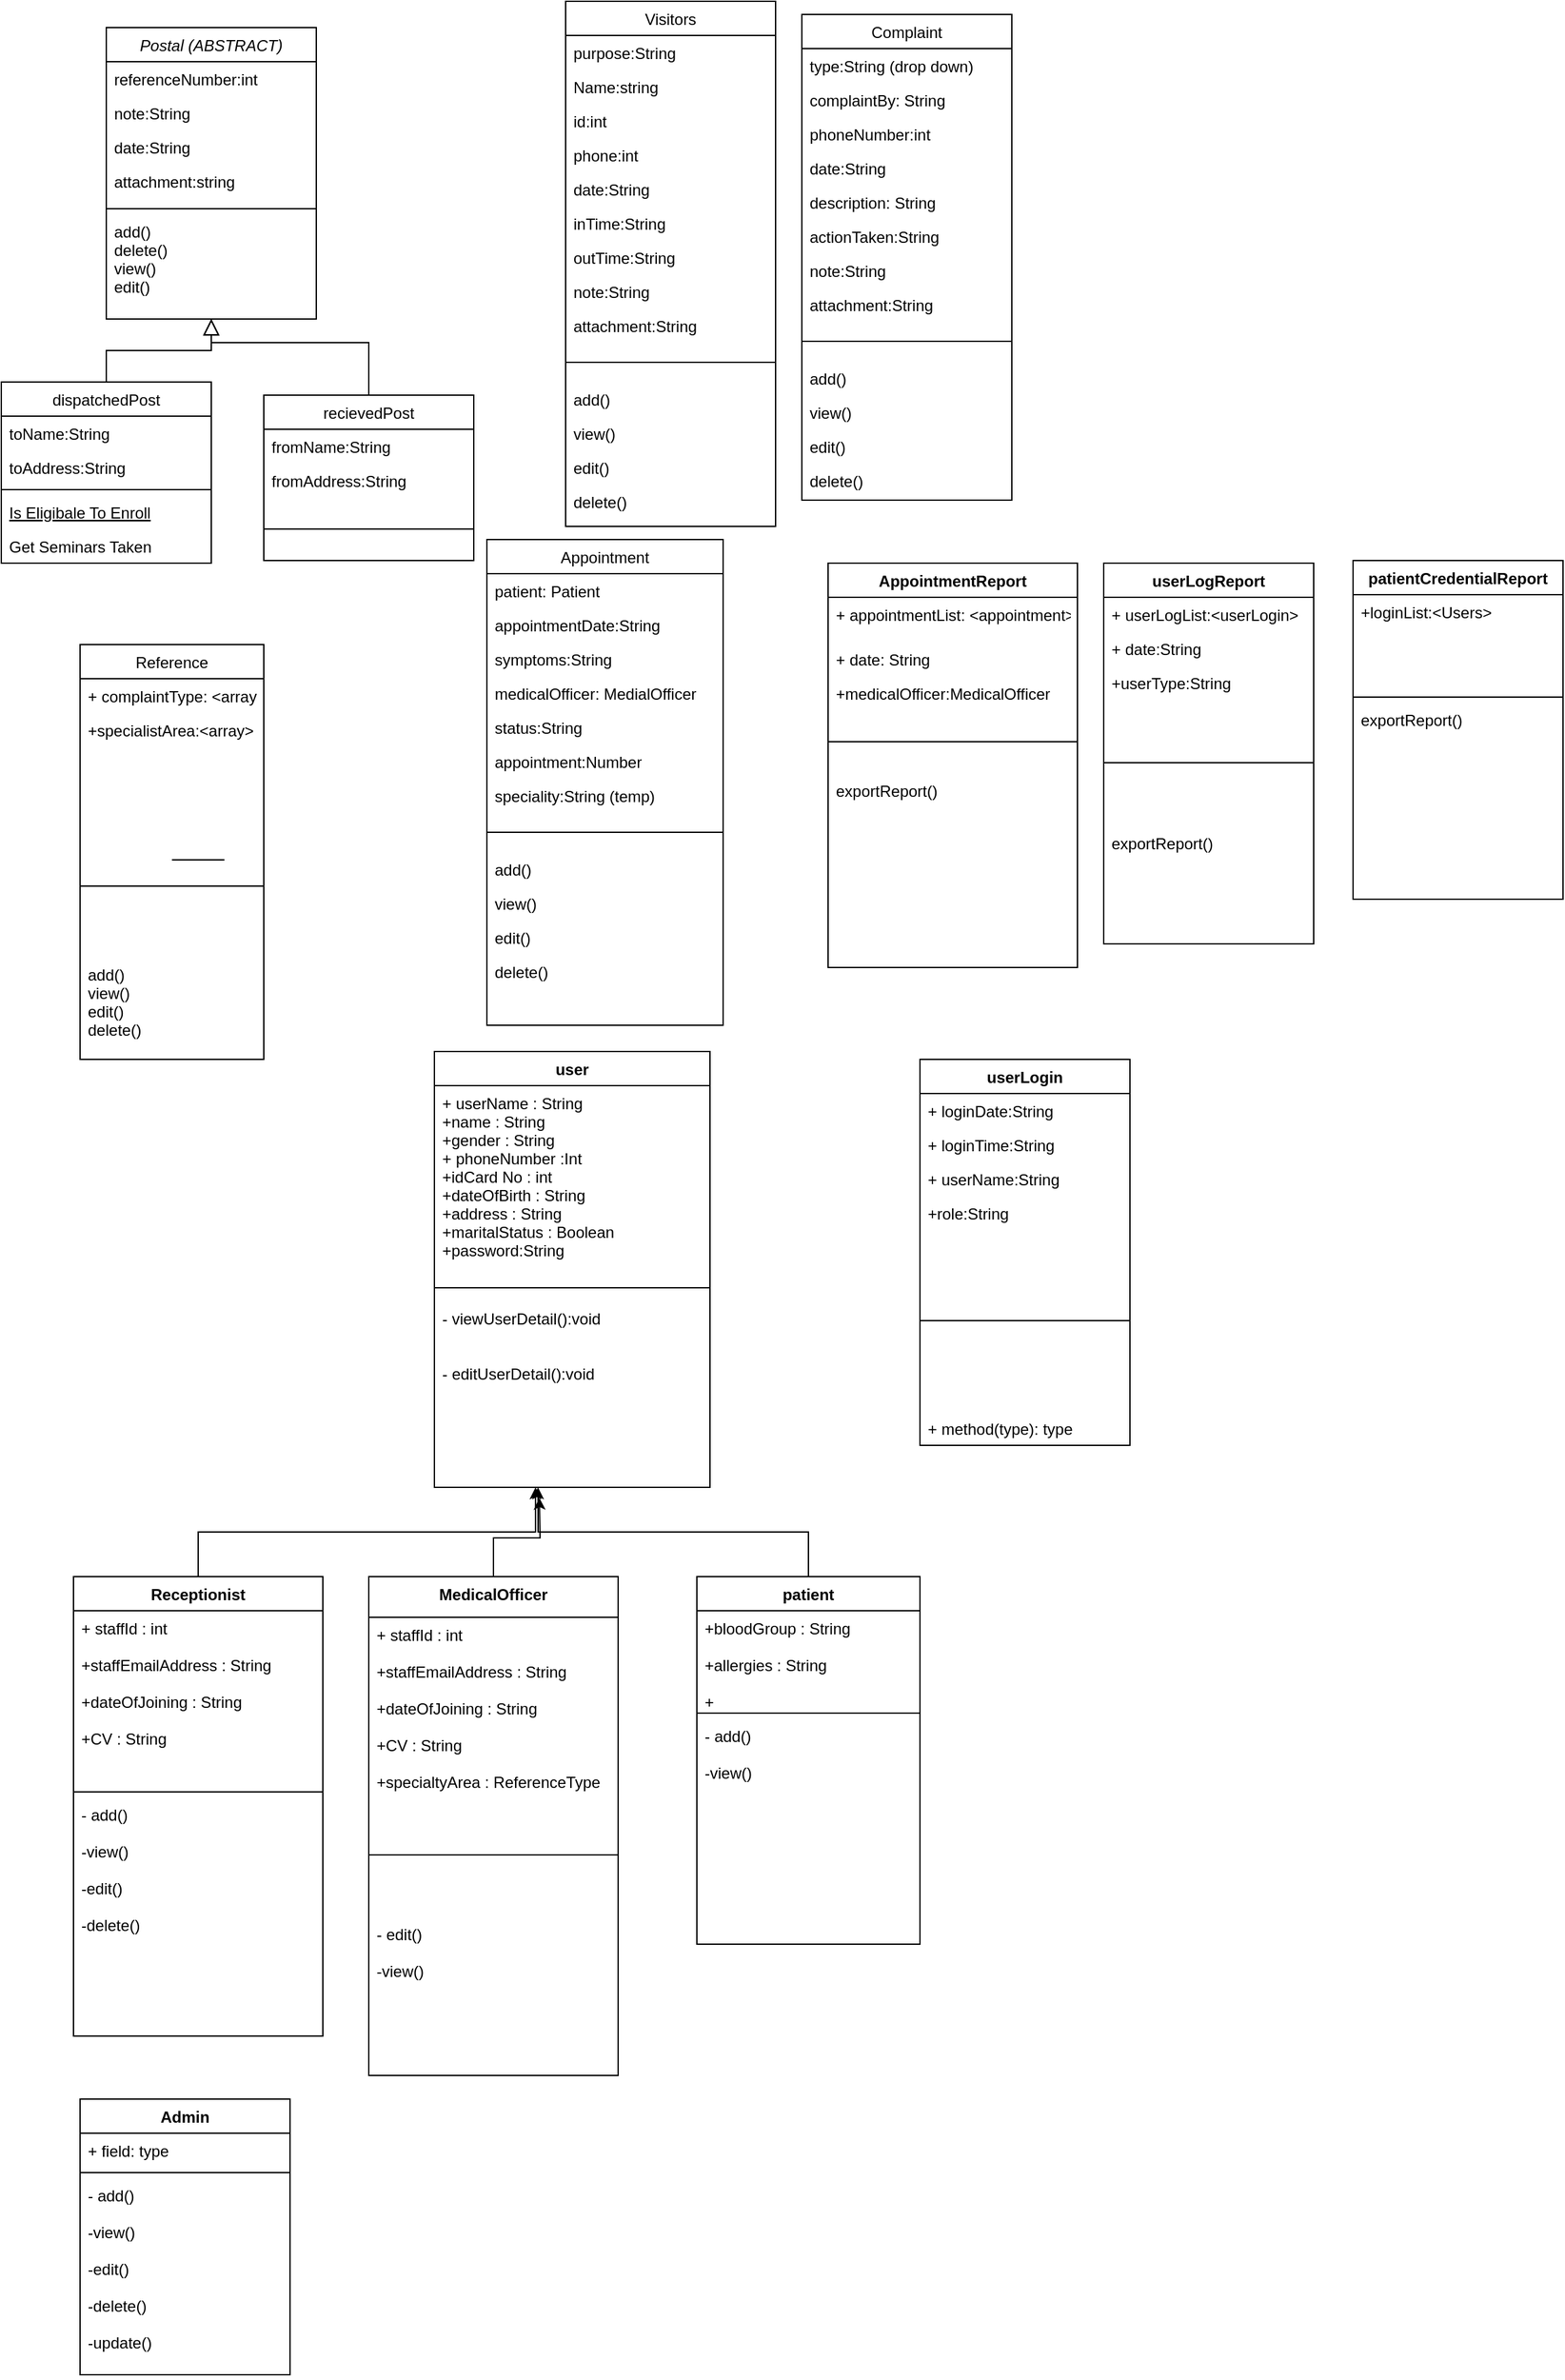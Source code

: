 <mxfile version="13.10.5" type="github">
  <diagram id="C5RBs43oDa-KdzZeNtuy" name="Page-1">
    <mxGraphModel dx="868" dy="450" grid="1" gridSize="10" guides="1" tooltips="1" connect="1" arrows="1" fold="1" page="1" pageScale="1" pageWidth="827" pageHeight="1169" math="0" shadow="0">
      <root>
        <mxCell id="WIyWlLk6GJQsqaUBKTNV-0" />
        <mxCell id="WIyWlLk6GJQsqaUBKTNV-1" parent="WIyWlLk6GJQsqaUBKTNV-0" />
        <mxCell id="zkfFHV4jXpPFQw0GAbJ--0" value="Postal (ABSTRACT)" style="swimlane;fontStyle=2;align=center;verticalAlign=top;childLayout=stackLayout;horizontal=1;startSize=26;horizontalStack=0;resizeParent=1;resizeLast=0;collapsible=1;marginBottom=0;rounded=0;shadow=0;strokeWidth=1;" parent="WIyWlLk6GJQsqaUBKTNV-1" vertex="1">
          <mxGeometry x="80" y="90" width="160" height="222" as="geometry">
            <mxRectangle x="230" y="140" width="160" height="26" as="alternateBounds" />
          </mxGeometry>
        </mxCell>
        <mxCell id="zkfFHV4jXpPFQw0GAbJ--1" value="referenceNumber:int" style="text;align=left;verticalAlign=top;spacingLeft=4;spacingRight=4;overflow=hidden;rotatable=0;points=[[0,0.5],[1,0.5]];portConstraint=eastwest;" parent="zkfFHV4jXpPFQw0GAbJ--0" vertex="1">
          <mxGeometry y="26" width="160" height="26" as="geometry" />
        </mxCell>
        <mxCell id="zkfFHV4jXpPFQw0GAbJ--2" value="note:String" style="text;align=left;verticalAlign=top;spacingLeft=4;spacingRight=4;overflow=hidden;rotatable=0;points=[[0,0.5],[1,0.5]];portConstraint=eastwest;rounded=0;shadow=0;html=0;" parent="zkfFHV4jXpPFQw0GAbJ--0" vertex="1">
          <mxGeometry y="52" width="160" height="26" as="geometry" />
        </mxCell>
        <mxCell id="zkfFHV4jXpPFQw0GAbJ--3" value="date:String" style="text;align=left;verticalAlign=top;spacingLeft=4;spacingRight=4;overflow=hidden;rotatable=0;points=[[0,0.5],[1,0.5]];portConstraint=eastwest;rounded=0;shadow=0;html=0;" parent="zkfFHV4jXpPFQw0GAbJ--0" vertex="1">
          <mxGeometry y="78" width="160" height="26" as="geometry" />
        </mxCell>
        <mxCell id="zkfFHV4jXpPFQw0GAbJ--5" value="attachment:string" style="text;align=left;verticalAlign=top;spacingLeft=4;spacingRight=4;overflow=hidden;rotatable=0;points=[[0,0.5],[1,0.5]];portConstraint=eastwest;" parent="zkfFHV4jXpPFQw0GAbJ--0" vertex="1">
          <mxGeometry y="104" width="160" height="30" as="geometry" />
        </mxCell>
        <mxCell id="zkfFHV4jXpPFQw0GAbJ--4" value="" style="line;html=1;strokeWidth=1;align=left;verticalAlign=middle;spacingTop=-1;spacingLeft=3;spacingRight=3;rotatable=0;labelPosition=right;points=[];portConstraint=eastwest;" parent="zkfFHV4jXpPFQw0GAbJ--0" vertex="1">
          <mxGeometry y="134" width="160" height="8" as="geometry" />
        </mxCell>
        <mxCell id="dl9U5lQtQUaBYgwM2JnD-27" value="add()&#xa;delete()&#xa;view()&#xa;edit()" style="text;align=left;verticalAlign=top;spacingLeft=4;spacingRight=4;overflow=hidden;rotatable=0;points=[[0,0.5],[1,0.5]];portConstraint=eastwest;" parent="zkfFHV4jXpPFQw0GAbJ--0" vertex="1">
          <mxGeometry y="142" width="160" height="68" as="geometry" />
        </mxCell>
        <mxCell id="zkfFHV4jXpPFQw0GAbJ--6" value="dispatchedPost" style="swimlane;fontStyle=0;align=center;verticalAlign=top;childLayout=stackLayout;horizontal=1;startSize=26;horizontalStack=0;resizeParent=1;resizeLast=0;collapsible=1;marginBottom=0;rounded=0;shadow=0;strokeWidth=1;" parent="WIyWlLk6GJQsqaUBKTNV-1" vertex="1">
          <mxGeometry y="360" width="160" height="138" as="geometry">
            <mxRectangle x="130" y="380" width="160" height="26" as="alternateBounds" />
          </mxGeometry>
        </mxCell>
        <mxCell id="zkfFHV4jXpPFQw0GAbJ--7" value="toName:String" style="text;align=left;verticalAlign=top;spacingLeft=4;spacingRight=4;overflow=hidden;rotatable=0;points=[[0,0.5],[1,0.5]];portConstraint=eastwest;" parent="zkfFHV4jXpPFQw0GAbJ--6" vertex="1">
          <mxGeometry y="26" width="160" height="26" as="geometry" />
        </mxCell>
        <mxCell id="zkfFHV4jXpPFQw0GAbJ--8" value="toAddress:String" style="text;align=left;verticalAlign=top;spacingLeft=4;spacingRight=4;overflow=hidden;rotatable=0;points=[[0,0.5],[1,0.5]];portConstraint=eastwest;rounded=0;shadow=0;html=0;" parent="zkfFHV4jXpPFQw0GAbJ--6" vertex="1">
          <mxGeometry y="52" width="160" height="26" as="geometry" />
        </mxCell>
        <mxCell id="zkfFHV4jXpPFQw0GAbJ--9" value="" style="line;html=1;strokeWidth=1;align=left;verticalAlign=middle;spacingTop=-1;spacingLeft=3;spacingRight=3;rotatable=0;labelPosition=right;points=[];portConstraint=eastwest;" parent="zkfFHV4jXpPFQw0GAbJ--6" vertex="1">
          <mxGeometry y="78" width="160" height="8" as="geometry" />
        </mxCell>
        <mxCell id="zkfFHV4jXpPFQw0GAbJ--10" value="Is Eligibale To Enroll" style="text;align=left;verticalAlign=top;spacingLeft=4;spacingRight=4;overflow=hidden;rotatable=0;points=[[0,0.5],[1,0.5]];portConstraint=eastwest;fontStyle=4" parent="zkfFHV4jXpPFQw0GAbJ--6" vertex="1">
          <mxGeometry y="86" width="160" height="26" as="geometry" />
        </mxCell>
        <mxCell id="zkfFHV4jXpPFQw0GAbJ--11" value="Get Seminars Taken" style="text;align=left;verticalAlign=top;spacingLeft=4;spacingRight=4;overflow=hidden;rotatable=0;points=[[0,0.5],[1,0.5]];portConstraint=eastwest;" parent="zkfFHV4jXpPFQw0GAbJ--6" vertex="1">
          <mxGeometry y="112" width="160" height="26" as="geometry" />
        </mxCell>
        <mxCell id="zkfFHV4jXpPFQw0GAbJ--12" value="" style="endArrow=block;endSize=10;endFill=0;shadow=0;strokeWidth=1;rounded=0;edgeStyle=elbowEdgeStyle;elbow=vertical;" parent="WIyWlLk6GJQsqaUBKTNV-1" source="zkfFHV4jXpPFQw0GAbJ--6" target="zkfFHV4jXpPFQw0GAbJ--0" edge="1">
          <mxGeometry width="160" relative="1" as="geometry">
            <mxPoint x="200" y="203" as="sourcePoint" />
            <mxPoint x="200" y="203" as="targetPoint" />
          </mxGeometry>
        </mxCell>
        <mxCell id="zkfFHV4jXpPFQw0GAbJ--13" value="recievedPost" style="swimlane;fontStyle=0;align=center;verticalAlign=top;childLayout=stackLayout;horizontal=1;startSize=26;horizontalStack=0;resizeParent=1;resizeLast=0;collapsible=1;marginBottom=0;rounded=0;shadow=0;strokeWidth=1;" parent="WIyWlLk6GJQsqaUBKTNV-1" vertex="1">
          <mxGeometry x="200" y="370" width="160" height="126" as="geometry">
            <mxRectangle x="340" y="380" width="170" height="26" as="alternateBounds" />
          </mxGeometry>
        </mxCell>
        <mxCell id="zkfFHV4jXpPFQw0GAbJ--14" value="fromName:String" style="text;align=left;verticalAlign=top;spacingLeft=4;spacingRight=4;overflow=hidden;rotatable=0;points=[[0,0.5],[1,0.5]];portConstraint=eastwest;" parent="zkfFHV4jXpPFQw0GAbJ--13" vertex="1">
          <mxGeometry y="26" width="160" height="26" as="geometry" />
        </mxCell>
        <mxCell id="dl9U5lQtQUaBYgwM2JnD-24" value="fromAddress:String" style="text;align=left;verticalAlign=top;spacingLeft=4;spacingRight=4;overflow=hidden;rotatable=0;points=[[0,0.5],[1,0.5]];portConstraint=eastwest;" parent="zkfFHV4jXpPFQw0GAbJ--13" vertex="1">
          <mxGeometry y="52" width="160" height="26" as="geometry" />
        </mxCell>
        <mxCell id="zkfFHV4jXpPFQw0GAbJ--15" value="" style="line;html=1;strokeWidth=1;align=left;verticalAlign=middle;spacingTop=-1;spacingLeft=3;spacingRight=3;rotatable=0;labelPosition=right;points=[];portConstraint=eastwest;" parent="zkfFHV4jXpPFQw0GAbJ--13" vertex="1">
          <mxGeometry y="78" width="160" height="48" as="geometry" />
        </mxCell>
        <mxCell id="zkfFHV4jXpPFQw0GAbJ--16" value="" style="endArrow=block;endSize=10;endFill=0;shadow=0;strokeWidth=1;rounded=0;edgeStyle=elbowEdgeStyle;elbow=vertical;" parent="WIyWlLk6GJQsqaUBKTNV-1" source="zkfFHV4jXpPFQw0GAbJ--13" target="zkfFHV4jXpPFQw0GAbJ--0" edge="1">
          <mxGeometry width="160" relative="1" as="geometry">
            <mxPoint x="210" y="373" as="sourcePoint" />
            <mxPoint x="310" y="271" as="targetPoint" />
            <Array as="points">
              <mxPoint x="160" y="330" />
              <mxPoint x="160" y="340" />
              <mxPoint x="160" y="340" />
              <mxPoint x="160" y="310" />
              <mxPoint x="160" y="300" />
            </Array>
          </mxGeometry>
        </mxCell>
        <mxCell id="zkfFHV4jXpPFQw0GAbJ--17" value="Visitors" style="swimlane;fontStyle=0;align=center;verticalAlign=top;childLayout=stackLayout;horizontal=1;startSize=26;horizontalStack=0;resizeParent=1;resizeLast=0;collapsible=1;marginBottom=0;rounded=0;shadow=0;strokeWidth=1;" parent="WIyWlLk6GJQsqaUBKTNV-1" vertex="1">
          <mxGeometry x="430" y="70" width="160" height="400" as="geometry">
            <mxRectangle x="550" y="140" width="160" height="26" as="alternateBounds" />
          </mxGeometry>
        </mxCell>
        <mxCell id="zkfFHV4jXpPFQw0GAbJ--18" value="purpose:String" style="text;align=left;verticalAlign=top;spacingLeft=4;spacingRight=4;overflow=hidden;rotatable=0;points=[[0,0.5],[1,0.5]];portConstraint=eastwest;" parent="zkfFHV4jXpPFQw0GAbJ--17" vertex="1">
          <mxGeometry y="26" width="160" height="26" as="geometry" />
        </mxCell>
        <mxCell id="zkfFHV4jXpPFQw0GAbJ--19" value="Name:string" style="text;align=left;verticalAlign=top;spacingLeft=4;spacingRight=4;overflow=hidden;rotatable=0;points=[[0,0.5],[1,0.5]];portConstraint=eastwest;rounded=0;shadow=0;html=0;" parent="zkfFHV4jXpPFQw0GAbJ--17" vertex="1">
          <mxGeometry y="52" width="160" height="26" as="geometry" />
        </mxCell>
        <mxCell id="zkfFHV4jXpPFQw0GAbJ--21" value="id:int" style="text;align=left;verticalAlign=top;spacingLeft=4;spacingRight=4;overflow=hidden;rotatable=0;points=[[0,0.5],[1,0.5]];portConstraint=eastwest;rounded=0;shadow=0;html=0;" parent="zkfFHV4jXpPFQw0GAbJ--17" vertex="1">
          <mxGeometry y="78" width="160" height="26" as="geometry" />
        </mxCell>
        <mxCell id="zkfFHV4jXpPFQw0GAbJ--20" value="phone:int" style="text;align=left;verticalAlign=top;spacingLeft=4;spacingRight=4;overflow=hidden;rotatable=0;points=[[0,0.5],[1,0.5]];portConstraint=eastwest;rounded=0;shadow=0;html=0;" parent="zkfFHV4jXpPFQw0GAbJ--17" vertex="1">
          <mxGeometry y="104" width="160" height="26" as="geometry" />
        </mxCell>
        <mxCell id="zkfFHV4jXpPFQw0GAbJ--22" value="date:String" style="text;align=left;verticalAlign=top;spacingLeft=4;spacingRight=4;overflow=hidden;rotatable=0;points=[[0,0.5],[1,0.5]];portConstraint=eastwest;rounded=0;shadow=0;html=0;" parent="zkfFHV4jXpPFQw0GAbJ--17" vertex="1">
          <mxGeometry y="130" width="160" height="26" as="geometry" />
        </mxCell>
        <mxCell id="dl9U5lQtQUaBYgwM2JnD-2" value="inTime:String" style="text;align=left;verticalAlign=top;spacingLeft=4;spacingRight=4;overflow=hidden;rotatable=0;points=[[0,0.5],[1,0.5]];portConstraint=eastwest;rounded=0;shadow=0;html=0;" parent="zkfFHV4jXpPFQw0GAbJ--17" vertex="1">
          <mxGeometry y="156" width="160" height="26" as="geometry" />
        </mxCell>
        <mxCell id="dl9U5lQtQUaBYgwM2JnD-3" value="outTime:String" style="text;align=left;verticalAlign=top;spacingLeft=4;spacingRight=4;overflow=hidden;rotatable=0;points=[[0,0.5],[1,0.5]];portConstraint=eastwest;rounded=0;shadow=0;html=0;" parent="zkfFHV4jXpPFQw0GAbJ--17" vertex="1">
          <mxGeometry y="182" width="160" height="26" as="geometry" />
        </mxCell>
        <mxCell id="dl9U5lQtQUaBYgwM2JnD-4" value="note:String" style="text;align=left;verticalAlign=top;spacingLeft=4;spacingRight=4;overflow=hidden;rotatable=0;points=[[0,0.5],[1,0.5]];portConstraint=eastwest;rounded=0;shadow=0;html=0;" parent="zkfFHV4jXpPFQw0GAbJ--17" vertex="1">
          <mxGeometry y="208" width="160" height="26" as="geometry" />
        </mxCell>
        <mxCell id="dl9U5lQtQUaBYgwM2JnD-5" value="attachment:String" style="text;align=left;verticalAlign=top;spacingLeft=4;spacingRight=4;overflow=hidden;rotatable=0;points=[[0,0.5],[1,0.5]];portConstraint=eastwest;rounded=0;shadow=0;html=0;" parent="zkfFHV4jXpPFQw0GAbJ--17" vertex="1">
          <mxGeometry y="234" width="160" height="26" as="geometry" />
        </mxCell>
        <mxCell id="zkfFHV4jXpPFQw0GAbJ--23" value="" style="line;html=1;strokeWidth=1;align=left;verticalAlign=middle;spacingTop=-1;spacingLeft=3;spacingRight=3;rotatable=0;labelPosition=right;points=[];portConstraint=eastwest;" parent="zkfFHV4jXpPFQw0GAbJ--17" vertex="1">
          <mxGeometry y="260" width="160" height="30" as="geometry" />
        </mxCell>
        <mxCell id="zkfFHV4jXpPFQw0GAbJ--24" value="add()" style="text;align=left;verticalAlign=top;spacingLeft=4;spacingRight=4;overflow=hidden;rotatable=0;points=[[0,0.5],[1,0.5]];portConstraint=eastwest;" parent="zkfFHV4jXpPFQw0GAbJ--17" vertex="1">
          <mxGeometry y="290" width="160" height="26" as="geometry" />
        </mxCell>
        <mxCell id="dl9U5lQtQUaBYgwM2JnD-7" value="view()" style="text;align=left;verticalAlign=top;spacingLeft=4;spacingRight=4;overflow=hidden;rotatable=0;points=[[0,0.5],[1,0.5]];portConstraint=eastwest;" parent="zkfFHV4jXpPFQw0GAbJ--17" vertex="1">
          <mxGeometry y="316" width="160" height="26" as="geometry" />
        </mxCell>
        <mxCell id="dl9U5lQtQUaBYgwM2JnD-6" value="edit()" style="text;align=left;verticalAlign=top;spacingLeft=4;spacingRight=4;overflow=hidden;rotatable=0;points=[[0,0.5],[1,0.5]];portConstraint=eastwest;" parent="zkfFHV4jXpPFQw0GAbJ--17" vertex="1">
          <mxGeometry y="342" width="160" height="26" as="geometry" />
        </mxCell>
        <mxCell id="zkfFHV4jXpPFQw0GAbJ--25" value="delete()" style="text;align=left;verticalAlign=top;spacingLeft=4;spacingRight=4;overflow=hidden;rotatable=0;points=[[0,0.5],[1,0.5]];portConstraint=eastwest;" parent="zkfFHV4jXpPFQw0GAbJ--17" vertex="1">
          <mxGeometry y="368" width="160" height="28" as="geometry" />
        </mxCell>
        <mxCell id="dl9U5lQtQUaBYgwM2JnD-8" value="Complaint" style="swimlane;fontStyle=0;align=center;verticalAlign=top;childLayout=stackLayout;horizontal=1;startSize=26;horizontalStack=0;resizeParent=1;resizeLast=0;collapsible=1;marginBottom=0;rounded=0;shadow=0;strokeWidth=1;" parent="WIyWlLk6GJQsqaUBKTNV-1" vertex="1">
          <mxGeometry x="610" y="80" width="160" height="370" as="geometry">
            <mxRectangle x="550" y="140" width="160" height="26" as="alternateBounds" />
          </mxGeometry>
        </mxCell>
        <mxCell id="dl9U5lQtQUaBYgwM2JnD-9" value="type:String (drop down)" style="text;align=left;verticalAlign=top;spacingLeft=4;spacingRight=4;overflow=hidden;rotatable=0;points=[[0,0.5],[1,0.5]];portConstraint=eastwest;" parent="dl9U5lQtQUaBYgwM2JnD-8" vertex="1">
          <mxGeometry y="26" width="160" height="26" as="geometry" />
        </mxCell>
        <mxCell id="dl9U5lQtQUaBYgwM2JnD-10" value="complaintBy: String" style="text;align=left;verticalAlign=top;spacingLeft=4;spacingRight=4;overflow=hidden;rotatable=0;points=[[0,0.5],[1,0.5]];portConstraint=eastwest;rounded=0;shadow=0;html=0;" parent="dl9U5lQtQUaBYgwM2JnD-8" vertex="1">
          <mxGeometry y="52" width="160" height="26" as="geometry" />
        </mxCell>
        <mxCell id="dl9U5lQtQUaBYgwM2JnD-12" value="phoneNumber:int" style="text;align=left;verticalAlign=top;spacingLeft=4;spacingRight=4;overflow=hidden;rotatable=0;points=[[0,0.5],[1,0.5]];portConstraint=eastwest;rounded=0;shadow=0;html=0;" parent="dl9U5lQtQUaBYgwM2JnD-8" vertex="1">
          <mxGeometry y="78" width="160" height="26" as="geometry" />
        </mxCell>
        <mxCell id="dl9U5lQtQUaBYgwM2JnD-13" value="date:String" style="text;align=left;verticalAlign=top;spacingLeft=4;spacingRight=4;overflow=hidden;rotatable=0;points=[[0,0.5],[1,0.5]];portConstraint=eastwest;rounded=0;shadow=0;html=0;" parent="dl9U5lQtQUaBYgwM2JnD-8" vertex="1">
          <mxGeometry y="104" width="160" height="26" as="geometry" />
        </mxCell>
        <mxCell id="dl9U5lQtQUaBYgwM2JnD-14" value="description: String" style="text;align=left;verticalAlign=top;spacingLeft=4;spacingRight=4;overflow=hidden;rotatable=0;points=[[0,0.5],[1,0.5]];portConstraint=eastwest;rounded=0;shadow=0;html=0;" parent="dl9U5lQtQUaBYgwM2JnD-8" vertex="1">
          <mxGeometry y="130" width="160" height="26" as="geometry" />
        </mxCell>
        <mxCell id="dl9U5lQtQUaBYgwM2JnD-15" value="actionTaken:String" style="text;align=left;verticalAlign=top;spacingLeft=4;spacingRight=4;overflow=hidden;rotatable=0;points=[[0,0.5],[1,0.5]];portConstraint=eastwest;rounded=0;shadow=0;html=0;" parent="dl9U5lQtQUaBYgwM2JnD-8" vertex="1">
          <mxGeometry y="156" width="160" height="26" as="geometry" />
        </mxCell>
        <mxCell id="dl9U5lQtQUaBYgwM2JnD-16" value="note:String" style="text;align=left;verticalAlign=top;spacingLeft=4;spacingRight=4;overflow=hidden;rotatable=0;points=[[0,0.5],[1,0.5]];portConstraint=eastwest;rounded=0;shadow=0;html=0;" parent="dl9U5lQtQUaBYgwM2JnD-8" vertex="1">
          <mxGeometry y="182" width="160" height="26" as="geometry" />
        </mxCell>
        <mxCell id="dl9U5lQtQUaBYgwM2JnD-17" value="attachment:String" style="text;align=left;verticalAlign=top;spacingLeft=4;spacingRight=4;overflow=hidden;rotatable=0;points=[[0,0.5],[1,0.5]];portConstraint=eastwest;rounded=0;shadow=0;html=0;" parent="dl9U5lQtQUaBYgwM2JnD-8" vertex="1">
          <mxGeometry y="208" width="160" height="26" as="geometry" />
        </mxCell>
        <mxCell id="dl9U5lQtQUaBYgwM2JnD-18" value="" style="line;html=1;strokeWidth=1;align=left;verticalAlign=middle;spacingTop=-1;spacingLeft=3;spacingRight=3;rotatable=0;labelPosition=right;points=[];portConstraint=eastwest;" parent="dl9U5lQtQUaBYgwM2JnD-8" vertex="1">
          <mxGeometry y="234" width="160" height="30" as="geometry" />
        </mxCell>
        <mxCell id="dl9U5lQtQUaBYgwM2JnD-19" value="add()" style="text;align=left;verticalAlign=top;spacingLeft=4;spacingRight=4;overflow=hidden;rotatable=0;points=[[0,0.5],[1,0.5]];portConstraint=eastwest;" parent="dl9U5lQtQUaBYgwM2JnD-8" vertex="1">
          <mxGeometry y="264" width="160" height="26" as="geometry" />
        </mxCell>
        <mxCell id="dl9U5lQtQUaBYgwM2JnD-20" value="view()" style="text;align=left;verticalAlign=top;spacingLeft=4;spacingRight=4;overflow=hidden;rotatable=0;points=[[0,0.5],[1,0.5]];portConstraint=eastwest;" parent="dl9U5lQtQUaBYgwM2JnD-8" vertex="1">
          <mxGeometry y="290" width="160" height="26" as="geometry" />
        </mxCell>
        <mxCell id="dl9U5lQtQUaBYgwM2JnD-21" value="edit()" style="text;align=left;verticalAlign=top;spacingLeft=4;spacingRight=4;overflow=hidden;rotatable=0;points=[[0,0.5],[1,0.5]];portConstraint=eastwest;" parent="dl9U5lQtQUaBYgwM2JnD-8" vertex="1">
          <mxGeometry y="316" width="160" height="26" as="geometry" />
        </mxCell>
        <mxCell id="dl9U5lQtQUaBYgwM2JnD-22" value="delete()" style="text;align=left;verticalAlign=top;spacingLeft=4;spacingRight=4;overflow=hidden;rotatable=0;points=[[0,0.5],[1,0.5]];portConstraint=eastwest;" parent="dl9U5lQtQUaBYgwM2JnD-8" vertex="1">
          <mxGeometry y="342" width="160" height="28" as="geometry" />
        </mxCell>
        <mxCell id="dl9U5lQtQUaBYgwM2JnD-29" value="Appointment" style="swimlane;fontStyle=0;align=center;verticalAlign=top;childLayout=stackLayout;horizontal=1;startSize=26;horizontalStack=0;resizeParent=1;resizeLast=0;collapsible=1;marginBottom=0;rounded=0;shadow=0;strokeWidth=1;" parent="WIyWlLk6GJQsqaUBKTNV-1" vertex="1">
          <mxGeometry x="370" y="480" width="180" height="370" as="geometry">
            <mxRectangle x="550" y="140" width="160" height="26" as="alternateBounds" />
          </mxGeometry>
        </mxCell>
        <mxCell id="dl9U5lQtQUaBYgwM2JnD-30" value="patient: Patient" style="text;align=left;verticalAlign=top;spacingLeft=4;spacingRight=4;overflow=hidden;rotatable=0;points=[[0,0.5],[1,0.5]];portConstraint=eastwest;" parent="dl9U5lQtQUaBYgwM2JnD-29" vertex="1">
          <mxGeometry y="26" width="180" height="26" as="geometry" />
        </mxCell>
        <mxCell id="dl9U5lQtQUaBYgwM2JnD-31" value="appointmentDate:String" style="text;align=left;verticalAlign=top;spacingLeft=4;spacingRight=4;overflow=hidden;rotatable=0;points=[[0,0.5],[1,0.5]];portConstraint=eastwest;rounded=0;shadow=0;html=0;" parent="dl9U5lQtQUaBYgwM2JnD-29" vertex="1">
          <mxGeometry y="52" width="180" height="26" as="geometry" />
        </mxCell>
        <mxCell id="dl9U5lQtQUaBYgwM2JnD-32" value="symptoms:String" style="text;align=left;verticalAlign=top;spacingLeft=4;spacingRight=4;overflow=hidden;rotatable=0;points=[[0,0.5],[1,0.5]];portConstraint=eastwest;rounded=0;shadow=0;html=0;" parent="dl9U5lQtQUaBYgwM2JnD-29" vertex="1">
          <mxGeometry y="78" width="180" height="26" as="geometry" />
        </mxCell>
        <mxCell id="dl9U5lQtQUaBYgwM2JnD-33" value="medicalOfficer: MedialOfficer" style="text;align=left;verticalAlign=top;spacingLeft=4;spacingRight=4;overflow=hidden;rotatable=0;points=[[0,0.5],[1,0.5]];portConstraint=eastwest;rounded=0;shadow=0;html=0;" parent="dl9U5lQtQUaBYgwM2JnD-29" vertex="1">
          <mxGeometry y="104" width="180" height="26" as="geometry" />
        </mxCell>
        <mxCell id="dl9U5lQtQUaBYgwM2JnD-34" value="status:String" style="text;align=left;verticalAlign=top;spacingLeft=4;spacingRight=4;overflow=hidden;rotatable=0;points=[[0,0.5],[1,0.5]];portConstraint=eastwest;rounded=0;shadow=0;html=0;" parent="dl9U5lQtQUaBYgwM2JnD-29" vertex="1">
          <mxGeometry y="130" width="180" height="26" as="geometry" />
        </mxCell>
        <mxCell id="dl9U5lQtQUaBYgwM2JnD-35" value="appointment:Number" style="text;align=left;verticalAlign=top;spacingLeft=4;spacingRight=4;overflow=hidden;rotatable=0;points=[[0,0.5],[1,0.5]];portConstraint=eastwest;rounded=0;shadow=0;html=0;" parent="dl9U5lQtQUaBYgwM2JnD-29" vertex="1">
          <mxGeometry y="156" width="180" height="26" as="geometry" />
        </mxCell>
        <mxCell id="dl9U5lQtQUaBYgwM2JnD-36" value="speciality:String (temp)" style="text;align=left;verticalAlign=top;spacingLeft=4;spacingRight=4;overflow=hidden;rotatable=0;points=[[0,0.5],[1,0.5]];portConstraint=eastwest;rounded=0;shadow=0;html=0;" parent="dl9U5lQtQUaBYgwM2JnD-29" vertex="1">
          <mxGeometry y="182" width="180" height="26" as="geometry" />
        </mxCell>
        <mxCell id="dl9U5lQtQUaBYgwM2JnD-38" value="" style="line;html=1;strokeWidth=1;align=left;verticalAlign=middle;spacingTop=-1;spacingLeft=3;spacingRight=3;rotatable=0;labelPosition=right;points=[];portConstraint=eastwest;" parent="dl9U5lQtQUaBYgwM2JnD-29" vertex="1">
          <mxGeometry y="208" width="180" height="30" as="geometry" />
        </mxCell>
        <mxCell id="dl9U5lQtQUaBYgwM2JnD-39" value="add()" style="text;align=left;verticalAlign=top;spacingLeft=4;spacingRight=4;overflow=hidden;rotatable=0;points=[[0,0.5],[1,0.5]];portConstraint=eastwest;" parent="dl9U5lQtQUaBYgwM2JnD-29" vertex="1">
          <mxGeometry y="238" width="180" height="26" as="geometry" />
        </mxCell>
        <mxCell id="dl9U5lQtQUaBYgwM2JnD-40" value="view()" style="text;align=left;verticalAlign=top;spacingLeft=4;spacingRight=4;overflow=hidden;rotatable=0;points=[[0,0.5],[1,0.5]];portConstraint=eastwest;" parent="dl9U5lQtQUaBYgwM2JnD-29" vertex="1">
          <mxGeometry y="264" width="180" height="26" as="geometry" />
        </mxCell>
        <mxCell id="dl9U5lQtQUaBYgwM2JnD-41" value="edit()" style="text;align=left;verticalAlign=top;spacingLeft=4;spacingRight=4;overflow=hidden;rotatable=0;points=[[0,0.5],[1,0.5]];portConstraint=eastwest;" parent="dl9U5lQtQUaBYgwM2JnD-29" vertex="1">
          <mxGeometry y="290" width="180" height="26" as="geometry" />
        </mxCell>
        <mxCell id="dl9U5lQtQUaBYgwM2JnD-42" value="delete()" style="text;align=left;verticalAlign=top;spacingLeft=4;spacingRight=4;overflow=hidden;rotatable=0;points=[[0,0.5],[1,0.5]];portConstraint=eastwest;" parent="dl9U5lQtQUaBYgwM2JnD-29" vertex="1">
          <mxGeometry y="316" width="180" height="28" as="geometry" />
        </mxCell>
        <mxCell id="dl9U5lQtQUaBYgwM2JnD-46" value="Reference" style="swimlane;fontStyle=0;childLayout=stackLayout;horizontal=1;startSize=26;fillColor=none;horizontalStack=0;resizeParent=1;resizeParentMax=0;resizeLast=0;collapsible=1;marginBottom=0;" parent="WIyWlLk6GJQsqaUBKTNV-1" vertex="1">
          <mxGeometry x="60" y="560" width="140" height="316" as="geometry" />
        </mxCell>
        <mxCell id="dl9U5lQtQUaBYgwM2JnD-47" value="+ complaintType: &lt;array&gt;" style="text;strokeColor=none;fillColor=none;align=left;verticalAlign=top;spacingLeft=4;spacingRight=4;overflow=hidden;rotatable=0;points=[[0,0.5],[1,0.5]];portConstraint=eastwest;" parent="dl9U5lQtQUaBYgwM2JnD-46" vertex="1">
          <mxGeometry y="26" width="140" height="26" as="geometry" />
        </mxCell>
        <mxCell id="dl9U5lQtQUaBYgwM2JnD-48" value="+specialistArea:&lt;array&gt;" style="text;strokeColor=none;fillColor=none;align=left;verticalAlign=top;spacingLeft=4;spacingRight=4;overflow=hidden;rotatable=0;points=[[0,0.5],[1,0.5]];portConstraint=eastwest;" parent="dl9U5lQtQUaBYgwM2JnD-46" vertex="1">
          <mxGeometry y="52" width="140" height="78" as="geometry" />
        </mxCell>
        <mxCell id="dl9U5lQtQUaBYgwM2JnD-54" value="" style="line;strokeWidth=1;fillColor=none;align=left;verticalAlign=middle;spacingTop=-1;spacingLeft=3;spacingRight=3;rotatable=0;labelPosition=right;points=[];portConstraint=eastwest;" parent="dl9U5lQtQUaBYgwM2JnD-46" vertex="1">
          <mxGeometry y="130" width="140" height="108" as="geometry" />
        </mxCell>
        <mxCell id="dl9U5lQtQUaBYgwM2JnD-55" value="add()&#xa;view()&#xa;edit()&#xa;delete()" style="text;strokeColor=none;fillColor=none;align=left;verticalAlign=top;spacingLeft=4;spacingRight=4;overflow=hidden;rotatable=0;points=[[0,0.5],[1,0.5]];portConstraint=eastwest;" parent="dl9U5lQtQUaBYgwM2JnD-46" vertex="1">
          <mxGeometry y="238" width="140" height="78" as="geometry" />
        </mxCell>
        <mxCell id="dl9U5lQtQUaBYgwM2JnD-53" value="" style="line;strokeWidth=1;fillColor=none;align=left;verticalAlign=middle;spacingTop=-1;spacingLeft=3;spacingRight=3;rotatable=0;labelPosition=right;points=[];portConstraint=eastwest;" parent="WIyWlLk6GJQsqaUBKTNV-1" vertex="1">
          <mxGeometry x="130" y="720" width="40" height="8" as="geometry" />
        </mxCell>
        <mxCell id="JjIvyWE36q5Lt0XhKHMq-0" value="user" style="swimlane;fontStyle=1;align=center;verticalAlign=top;childLayout=stackLayout;horizontal=1;startSize=26;horizontalStack=0;resizeParent=1;resizeParentMax=0;resizeLast=0;collapsible=1;marginBottom=0;" parent="WIyWlLk6GJQsqaUBKTNV-1" vertex="1">
          <mxGeometry x="330" y="870" width="210" height="332" as="geometry" />
        </mxCell>
        <mxCell id="JjIvyWE36q5Lt0XhKHMq-1" value="+ userName : String&#xa;+name : String &#xa;+gender : String&#xa;+ phoneNumber :Int&#xa;+idCard No : int&#xa;+dateOfBirth : String&#xa;+address : String&#xa;+maritalStatus : Boolean&#xa;+password:String&#xa;&#xa;" style="text;strokeColor=none;fillColor=none;align=left;verticalAlign=top;spacingLeft=4;spacingRight=4;overflow=hidden;rotatable=0;points=[[0,0.5],[1,0.5]];portConstraint=eastwest;" parent="JjIvyWE36q5Lt0XhKHMq-0" vertex="1">
          <mxGeometry y="26" width="210" height="144" as="geometry" />
        </mxCell>
        <mxCell id="JjIvyWE36q5Lt0XhKHMq-2" value="" style="line;strokeWidth=1;fillColor=none;align=left;verticalAlign=middle;spacingTop=-1;spacingLeft=3;spacingRight=3;rotatable=0;labelPosition=right;points=[];portConstraint=eastwest;" parent="JjIvyWE36q5Lt0XhKHMq-0" vertex="1">
          <mxGeometry y="170" width="210" height="20" as="geometry" />
        </mxCell>
        <mxCell id="JjIvyWE36q5Lt0XhKHMq-3" value="- viewUserDetail():void&#xa;&#xa;&#xa;- editUserDetail():void" style="text;strokeColor=none;fillColor=none;align=left;verticalAlign=top;spacingLeft=4;spacingRight=4;overflow=hidden;rotatable=0;points=[[0,0.5],[1,0.5]];portConstraint=eastwest;" parent="JjIvyWE36q5Lt0XhKHMq-0" vertex="1">
          <mxGeometry y="190" width="210" height="142" as="geometry" />
        </mxCell>
        <mxCell id="MlKt4DIyjvmw1l0idSaS-0" style="edgeStyle=orthogonalEdgeStyle;rounded=0;orthogonalLoop=1;jettySize=auto;html=1;exitX=0.5;exitY=0;exitDx=0;exitDy=0;entryX=0.367;entryY=1;entryDx=0;entryDy=0;entryPerimeter=0;" parent="WIyWlLk6GJQsqaUBKTNV-1" source="p2cISPmoOwnzR_uJUpSh-0" target="JjIvyWE36q5Lt0XhKHMq-3" edge="1">
          <mxGeometry relative="1" as="geometry" />
        </mxCell>
        <mxCell id="p2cISPmoOwnzR_uJUpSh-0" value="Receptionist" style="swimlane;fontStyle=1;align=center;verticalAlign=top;childLayout=stackLayout;horizontal=1;startSize=26;horizontalStack=0;resizeParent=1;resizeParentMax=0;resizeLast=0;collapsible=1;marginBottom=0;" parent="WIyWlLk6GJQsqaUBKTNV-1" vertex="1">
          <mxGeometry x="55" y="1270" width="190" height="350" as="geometry" />
        </mxCell>
        <mxCell id="p2cISPmoOwnzR_uJUpSh-1" value="+ staffId : int&#xa;&#xa;+staffEmailAddress : String&#xa;&#xa;+dateOfJoining : String&#xa;&#xa;+CV : String&#xa;&#xa;&#xa;" style="text;strokeColor=none;fillColor=none;align=left;verticalAlign=top;spacingLeft=4;spacingRight=4;overflow=hidden;rotatable=0;points=[[0,0.5],[1,0.5]];portConstraint=eastwest;" parent="p2cISPmoOwnzR_uJUpSh-0" vertex="1">
          <mxGeometry y="26" width="190" height="134" as="geometry" />
        </mxCell>
        <mxCell id="p2cISPmoOwnzR_uJUpSh-2" value="" style="line;strokeWidth=1;fillColor=none;align=left;verticalAlign=middle;spacingTop=-1;spacingLeft=3;spacingRight=3;rotatable=0;labelPosition=right;points=[];portConstraint=eastwest;" parent="p2cISPmoOwnzR_uJUpSh-0" vertex="1">
          <mxGeometry y="160" width="190" height="8" as="geometry" />
        </mxCell>
        <mxCell id="p2cISPmoOwnzR_uJUpSh-3" value="- add()&#xa;&#xa;-view()&#xa;&#xa;-edit()&#xa;&#xa;-delete()" style="text;strokeColor=none;fillColor=none;align=left;verticalAlign=top;spacingLeft=4;spacingRight=4;overflow=hidden;rotatable=0;points=[[0,0.5],[1,0.5]];portConstraint=eastwest;" parent="p2cISPmoOwnzR_uJUpSh-0" vertex="1">
          <mxGeometry y="168" width="190" height="182" as="geometry" />
        </mxCell>
        <mxCell id="MlKt4DIyjvmw1l0idSaS-1" style="edgeStyle=orthogonalEdgeStyle;rounded=0;orthogonalLoop=1;jettySize=auto;html=1;exitX=0.5;exitY=0;exitDx=0;exitDy=0;" parent="WIyWlLk6GJQsqaUBKTNV-1" source="p2cISPmoOwnzR_uJUpSh-4" edge="1">
          <mxGeometry relative="1" as="geometry">
            <mxPoint x="410" y="1210" as="targetPoint" />
          </mxGeometry>
        </mxCell>
        <mxCell id="p2cISPmoOwnzR_uJUpSh-4" value="MedicalOfficer" style="swimlane;fontStyle=1;align=center;verticalAlign=top;childLayout=stackLayout;horizontal=1;startSize=31;horizontalStack=0;resizeParent=1;resizeParentMax=0;resizeLast=0;collapsible=1;marginBottom=0;" parent="WIyWlLk6GJQsqaUBKTNV-1" vertex="1">
          <mxGeometry x="280" y="1270" width="190" height="380" as="geometry" />
        </mxCell>
        <mxCell id="i9GFIp48J37ZUeja1s9u-5" value="+ staffId : int&#xa;&#xa;+staffEmailAddress : String&#xa;&#xa;+dateOfJoining : String&#xa;&#xa;+CV : String&#xa;&#xa;+specialtyArea : ReferenceType&#xa;" style="text;strokeColor=none;fillColor=none;align=left;verticalAlign=top;spacingLeft=4;spacingRight=4;overflow=hidden;rotatable=0;points=[[0,0.5],[1,0.5]];portConstraint=eastwest;" parent="p2cISPmoOwnzR_uJUpSh-4" vertex="1">
          <mxGeometry y="31" width="190" height="134" as="geometry" />
        </mxCell>
        <mxCell id="p2cISPmoOwnzR_uJUpSh-6" value="" style="line;strokeWidth=1;fillColor=none;align=left;verticalAlign=middle;spacingTop=-1;spacingLeft=3;spacingRight=3;rotatable=0;labelPosition=right;points=[];portConstraint=eastwest;" parent="p2cISPmoOwnzR_uJUpSh-4" vertex="1">
          <mxGeometry y="165" width="190" height="94" as="geometry" />
        </mxCell>
        <mxCell id="p2cISPmoOwnzR_uJUpSh-7" value="- edit()&#xa;&#xa;-view()&#xa;&#xa;&#xa;&#xa;" style="text;strokeColor=none;fillColor=none;align=left;verticalAlign=top;spacingLeft=4;spacingRight=4;overflow=hidden;rotatable=0;points=[[0,0.5],[1,0.5]];portConstraint=eastwest;" parent="p2cISPmoOwnzR_uJUpSh-4" vertex="1">
          <mxGeometry y="259" width="190" height="121" as="geometry" />
        </mxCell>
        <mxCell id="MlKt4DIyjvmw1l0idSaS-2" style="edgeStyle=orthogonalEdgeStyle;rounded=0;orthogonalLoop=1;jettySize=auto;html=1;entryX=0.376;entryY=1;entryDx=0;entryDy=0;entryPerimeter=0;" parent="WIyWlLk6GJQsqaUBKTNV-1" source="p2cISPmoOwnzR_uJUpSh-8" target="JjIvyWE36q5Lt0XhKHMq-3" edge="1">
          <mxGeometry relative="1" as="geometry" />
        </mxCell>
        <mxCell id="p2cISPmoOwnzR_uJUpSh-8" value="patient" style="swimlane;fontStyle=1;align=center;verticalAlign=top;childLayout=stackLayout;horizontal=1;startSize=26;horizontalStack=0;resizeParent=1;resizeParentMax=0;resizeLast=0;collapsible=1;marginBottom=0;" parent="WIyWlLk6GJQsqaUBKTNV-1" vertex="1">
          <mxGeometry x="530" y="1270" width="170" height="280" as="geometry" />
        </mxCell>
        <mxCell id="p2cISPmoOwnzR_uJUpSh-9" value="+bloodGroup : String&#xa;&#xa;+allergies : String&#xa;&#xa;+&#xa;&#xa;" style="text;strokeColor=none;fillColor=none;align=left;verticalAlign=top;spacingLeft=4;spacingRight=4;overflow=hidden;rotatable=0;points=[[0,0.5],[1,0.5]];portConstraint=eastwest;" parent="p2cISPmoOwnzR_uJUpSh-8" vertex="1">
          <mxGeometry y="26" width="170" height="74" as="geometry" />
        </mxCell>
        <mxCell id="p2cISPmoOwnzR_uJUpSh-10" value="" style="line;strokeWidth=1;fillColor=none;align=left;verticalAlign=middle;spacingTop=-1;spacingLeft=3;spacingRight=3;rotatable=0;labelPosition=right;points=[];portConstraint=eastwest;" parent="p2cISPmoOwnzR_uJUpSh-8" vertex="1">
          <mxGeometry y="100" width="170" height="8" as="geometry" />
        </mxCell>
        <mxCell id="p2cISPmoOwnzR_uJUpSh-11" value="- add()&#xa;&#xa;-view()" style="text;strokeColor=none;fillColor=none;align=left;verticalAlign=top;spacingLeft=4;spacingRight=4;overflow=hidden;rotatable=0;points=[[0,0.5],[1,0.5]];portConstraint=eastwest;" parent="p2cISPmoOwnzR_uJUpSh-8" vertex="1">
          <mxGeometry y="108" width="170" height="172" as="geometry" />
        </mxCell>
        <mxCell id="MlKt4DIyjvmw1l0idSaS-8" value="AppointmentReport" style="swimlane;fontStyle=1;align=center;verticalAlign=top;childLayout=stackLayout;horizontal=1;startSize=26;horizontalStack=0;resizeParent=1;resizeParentMax=0;resizeLast=0;collapsible=1;marginBottom=0;" parent="WIyWlLk6GJQsqaUBKTNV-1" vertex="1">
          <mxGeometry x="630" y="498" width="190" height="308" as="geometry" />
        </mxCell>
        <mxCell id="MlKt4DIyjvmw1l0idSaS-9" value="+ appointmentList: &lt;appointment&gt;" style="text;strokeColor=none;fillColor=none;align=left;verticalAlign=top;spacingLeft=4;spacingRight=4;overflow=hidden;rotatable=0;points=[[0,0.5],[1,0.5]];portConstraint=eastwest;" parent="MlKt4DIyjvmw1l0idSaS-8" vertex="1">
          <mxGeometry y="26" width="190" height="34" as="geometry" />
        </mxCell>
        <mxCell id="MlKt4DIyjvmw1l0idSaS-21" value="+ date: String" style="text;strokeColor=none;fillColor=none;align=left;verticalAlign=top;spacingLeft=4;spacingRight=4;overflow=hidden;rotatable=0;points=[[0,0.5],[1,0.5]];portConstraint=eastwest;" parent="MlKt4DIyjvmw1l0idSaS-8" vertex="1">
          <mxGeometry y="60" width="190" height="26" as="geometry" />
        </mxCell>
        <mxCell id="MlKt4DIyjvmw1l0idSaS-22" value="+medicalOfficer:MedicalOfficer" style="text;strokeColor=none;fillColor=none;align=left;verticalAlign=top;spacingLeft=4;spacingRight=4;overflow=hidden;rotatable=0;points=[[0,0.5],[1,0.5]];portConstraint=eastwest;" parent="MlKt4DIyjvmw1l0idSaS-8" vertex="1">
          <mxGeometry y="86" width="190" height="26" as="geometry" />
        </mxCell>
        <mxCell id="MlKt4DIyjvmw1l0idSaS-10" value="" style="line;strokeWidth=1;fillColor=none;align=left;verticalAlign=middle;spacingTop=-1;spacingLeft=3;spacingRight=3;rotatable=0;labelPosition=right;points=[];portConstraint=eastwest;" parent="MlKt4DIyjvmw1l0idSaS-8" vertex="1">
          <mxGeometry y="112" width="190" height="48" as="geometry" />
        </mxCell>
        <mxCell id="MlKt4DIyjvmw1l0idSaS-11" value="exportReport()" style="text;strokeColor=none;fillColor=none;align=left;verticalAlign=top;spacingLeft=4;spacingRight=4;overflow=hidden;rotatable=0;points=[[0,0.5],[1,0.5]];portConstraint=eastwest;" parent="MlKt4DIyjvmw1l0idSaS-8" vertex="1">
          <mxGeometry y="160" width="190" height="148" as="geometry" />
        </mxCell>
        <mxCell id="MlKt4DIyjvmw1l0idSaS-12" value="userLogReport" style="swimlane;fontStyle=1;align=center;verticalAlign=top;childLayout=stackLayout;horizontal=1;startSize=26;horizontalStack=0;resizeParent=1;resizeParentMax=0;resizeLast=0;collapsible=1;marginBottom=0;" parent="WIyWlLk6GJQsqaUBKTNV-1" vertex="1">
          <mxGeometry x="840" y="498" width="160" height="290" as="geometry" />
        </mxCell>
        <mxCell id="MlKt4DIyjvmw1l0idSaS-20" value="+ userLogList:&lt;userLogin&gt;" style="text;strokeColor=none;fillColor=none;align=left;verticalAlign=top;spacingLeft=4;spacingRight=4;overflow=hidden;rotatable=0;points=[[0,0.5],[1,0.5]];portConstraint=eastwest;" parent="MlKt4DIyjvmw1l0idSaS-12" vertex="1">
          <mxGeometry y="26" width="160" height="26" as="geometry" />
        </mxCell>
        <mxCell id="MlKt4DIyjvmw1l0idSaS-30" value="+ date:String" style="text;strokeColor=none;fillColor=none;align=left;verticalAlign=top;spacingLeft=4;spacingRight=4;overflow=hidden;rotatable=0;points=[[0,0.5],[1,0.5]];portConstraint=eastwest;" parent="MlKt4DIyjvmw1l0idSaS-12" vertex="1">
          <mxGeometry y="52" width="160" height="26" as="geometry" />
        </mxCell>
        <mxCell id="MlKt4DIyjvmw1l0idSaS-31" value="+userType:String" style="text;strokeColor=none;fillColor=none;align=left;verticalAlign=top;spacingLeft=4;spacingRight=4;overflow=hidden;rotatable=0;points=[[0,0.5],[1,0.5]];portConstraint=eastwest;" parent="MlKt4DIyjvmw1l0idSaS-12" vertex="1">
          <mxGeometry y="78" width="160" height="26" as="geometry" />
        </mxCell>
        <mxCell id="MlKt4DIyjvmw1l0idSaS-14" value="" style="line;strokeWidth=1;fillColor=none;align=left;verticalAlign=middle;spacingTop=-1;spacingLeft=3;spacingRight=3;rotatable=0;labelPosition=right;points=[];portConstraint=eastwest;" parent="MlKt4DIyjvmw1l0idSaS-12" vertex="1">
          <mxGeometry y="104" width="160" height="96" as="geometry" />
        </mxCell>
        <mxCell id="MlKt4DIyjvmw1l0idSaS-15" value="exportReport()" style="text;strokeColor=none;fillColor=none;align=left;verticalAlign=top;spacingLeft=4;spacingRight=4;overflow=hidden;rotatable=0;points=[[0,0.5],[1,0.5]];portConstraint=eastwest;" parent="MlKt4DIyjvmw1l0idSaS-12" vertex="1">
          <mxGeometry y="200" width="160" height="90" as="geometry" />
        </mxCell>
        <mxCell id="MlKt4DIyjvmw1l0idSaS-16" value="patientCredentialReport" style="swimlane;fontStyle=1;align=center;verticalAlign=top;childLayout=stackLayout;horizontal=1;startSize=26;horizontalStack=0;resizeParent=1;resizeParentMax=0;resizeLast=0;collapsible=1;marginBottom=0;" parent="WIyWlLk6GJQsqaUBKTNV-1" vertex="1">
          <mxGeometry x="1030" y="496" width="160" height="258" as="geometry" />
        </mxCell>
        <mxCell id="MlKt4DIyjvmw1l0idSaS-17" value="+loginList:&lt;Users&gt;" style="text;strokeColor=none;fillColor=none;align=left;verticalAlign=top;spacingLeft=4;spacingRight=4;overflow=hidden;rotatable=0;points=[[0,0.5],[1,0.5]];portConstraint=eastwest;" parent="MlKt4DIyjvmw1l0idSaS-16" vertex="1">
          <mxGeometry y="26" width="160" height="74" as="geometry" />
        </mxCell>
        <mxCell id="MlKt4DIyjvmw1l0idSaS-18" value="" style="line;strokeWidth=1;fillColor=none;align=left;verticalAlign=middle;spacingTop=-1;spacingLeft=3;spacingRight=3;rotatable=0;labelPosition=right;points=[];portConstraint=eastwest;" parent="MlKt4DIyjvmw1l0idSaS-16" vertex="1">
          <mxGeometry y="100" width="160" height="8" as="geometry" />
        </mxCell>
        <mxCell id="MlKt4DIyjvmw1l0idSaS-19" value="exportReport()" style="text;strokeColor=none;fillColor=none;align=left;verticalAlign=top;spacingLeft=4;spacingRight=4;overflow=hidden;rotatable=0;points=[[0,0.5],[1,0.5]];portConstraint=eastwest;" parent="MlKt4DIyjvmw1l0idSaS-16" vertex="1">
          <mxGeometry y="108" width="160" height="150" as="geometry" />
        </mxCell>
        <mxCell id="MlKt4DIyjvmw1l0idSaS-23" value="userLogin" style="swimlane;fontStyle=1;align=center;verticalAlign=top;childLayout=stackLayout;horizontal=1;startSize=26;horizontalStack=0;resizeParent=1;resizeParentMax=0;resizeLast=0;collapsible=1;marginBottom=0;" parent="WIyWlLk6GJQsqaUBKTNV-1" vertex="1">
          <mxGeometry x="700" y="876" width="160" height="294" as="geometry" />
        </mxCell>
        <mxCell id="MlKt4DIyjvmw1l0idSaS-24" value="+ loginDate:String" style="text;strokeColor=none;fillColor=none;align=left;verticalAlign=top;spacingLeft=4;spacingRight=4;overflow=hidden;rotatable=0;points=[[0,0.5],[1,0.5]];portConstraint=eastwest;" parent="MlKt4DIyjvmw1l0idSaS-23" vertex="1">
          <mxGeometry y="26" width="160" height="26" as="geometry" />
        </mxCell>
        <mxCell id="MlKt4DIyjvmw1l0idSaS-27" value="+ loginTime:String" style="text;strokeColor=none;fillColor=none;align=left;verticalAlign=top;spacingLeft=4;spacingRight=4;overflow=hidden;rotatable=0;points=[[0,0.5],[1,0.5]];portConstraint=eastwest;" parent="MlKt4DIyjvmw1l0idSaS-23" vertex="1">
          <mxGeometry y="52" width="160" height="26" as="geometry" />
        </mxCell>
        <mxCell id="MlKt4DIyjvmw1l0idSaS-28" value="+ userName:String" style="text;strokeColor=none;fillColor=none;align=left;verticalAlign=top;spacingLeft=4;spacingRight=4;overflow=hidden;rotatable=0;points=[[0,0.5],[1,0.5]];portConstraint=eastwest;" parent="MlKt4DIyjvmw1l0idSaS-23" vertex="1">
          <mxGeometry y="78" width="160" height="26" as="geometry" />
        </mxCell>
        <mxCell id="MlKt4DIyjvmw1l0idSaS-29" value="+role:String" style="text;strokeColor=none;fillColor=none;align=left;verticalAlign=top;spacingLeft=4;spacingRight=4;overflow=hidden;rotatable=0;points=[[0,0.5],[1,0.5]];portConstraint=eastwest;" parent="MlKt4DIyjvmw1l0idSaS-23" vertex="1">
          <mxGeometry y="104" width="160" height="26" as="geometry" />
        </mxCell>
        <mxCell id="MlKt4DIyjvmw1l0idSaS-25" value="" style="line;strokeWidth=1;fillColor=none;align=left;verticalAlign=middle;spacingTop=-1;spacingLeft=3;spacingRight=3;rotatable=0;labelPosition=right;points=[];portConstraint=eastwest;" parent="MlKt4DIyjvmw1l0idSaS-23" vertex="1">
          <mxGeometry y="130" width="160" height="138" as="geometry" />
        </mxCell>
        <mxCell id="MlKt4DIyjvmw1l0idSaS-26" value="+ method(type): type" style="text;strokeColor=none;fillColor=none;align=left;verticalAlign=top;spacingLeft=4;spacingRight=4;overflow=hidden;rotatable=0;points=[[0,0.5],[1,0.5]];portConstraint=eastwest;" parent="MlKt4DIyjvmw1l0idSaS-23" vertex="1">
          <mxGeometry y="268" width="160" height="26" as="geometry" />
        </mxCell>
        <mxCell id="AoiOAxmWWGlcfwEblLnh-4" value="Admin" style="swimlane;fontStyle=1;align=center;verticalAlign=top;childLayout=stackLayout;horizontal=1;startSize=26;horizontalStack=0;resizeParent=1;resizeParentMax=0;resizeLast=0;collapsible=1;marginBottom=0;" vertex="1" parent="WIyWlLk6GJQsqaUBKTNV-1">
          <mxGeometry x="60" y="1668" width="160" height="210" as="geometry" />
        </mxCell>
        <mxCell id="AoiOAxmWWGlcfwEblLnh-5" value="+ field: type" style="text;strokeColor=none;fillColor=none;align=left;verticalAlign=top;spacingLeft=4;spacingRight=4;overflow=hidden;rotatable=0;points=[[0,0.5],[1,0.5]];portConstraint=eastwest;" vertex="1" parent="AoiOAxmWWGlcfwEblLnh-4">
          <mxGeometry y="26" width="160" height="26" as="geometry" />
        </mxCell>
        <mxCell id="AoiOAxmWWGlcfwEblLnh-6" value="" style="line;strokeWidth=1;fillColor=none;align=left;verticalAlign=middle;spacingTop=-1;spacingLeft=3;spacingRight=3;rotatable=0;labelPosition=right;points=[];portConstraint=eastwest;" vertex="1" parent="AoiOAxmWWGlcfwEblLnh-4">
          <mxGeometry y="52" width="160" height="8" as="geometry" />
        </mxCell>
        <mxCell id="AoiOAxmWWGlcfwEblLnh-7" value="- add()&#xa;&#xa;-view()&#xa;&#xa;-edit()&#xa;&#xa;-delete()&#xa;&#xa;-update()&#xa;&#xa;&#xa;" style="text;strokeColor=none;fillColor=none;align=left;verticalAlign=top;spacingLeft=4;spacingRight=4;overflow=hidden;rotatable=0;points=[[0,0.5],[1,0.5]];portConstraint=eastwest;" vertex="1" parent="AoiOAxmWWGlcfwEblLnh-4">
          <mxGeometry y="60" width="160" height="150" as="geometry" />
        </mxCell>
      </root>
    </mxGraphModel>
  </diagram>
</mxfile>
